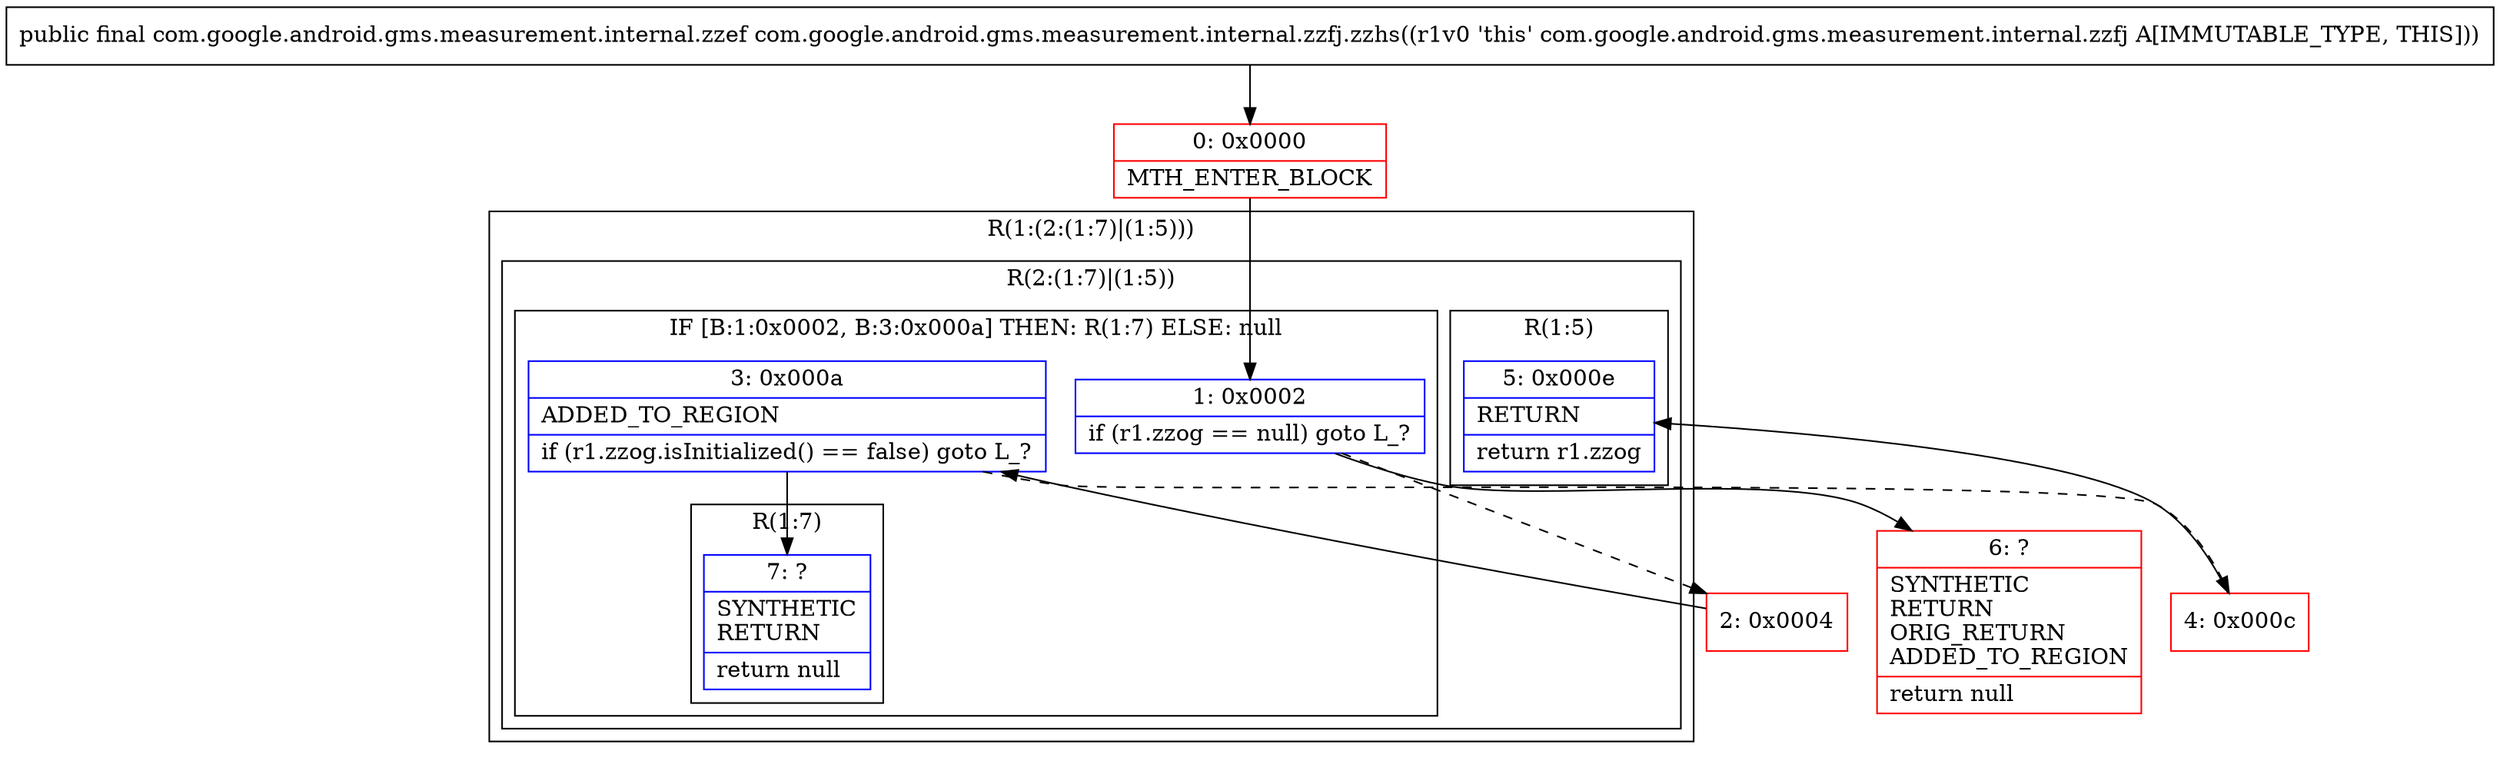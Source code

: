 digraph "CFG forcom.google.android.gms.measurement.internal.zzfj.zzhs()Lcom\/google\/android\/gms\/measurement\/internal\/zzef;" {
subgraph cluster_Region_1261187894 {
label = "R(1:(2:(1:7)|(1:5)))";
node [shape=record,color=blue];
subgraph cluster_Region_320835995 {
label = "R(2:(1:7)|(1:5))";
node [shape=record,color=blue];
subgraph cluster_IfRegion_1633623985 {
label = "IF [B:1:0x0002, B:3:0x000a] THEN: R(1:7) ELSE: null";
node [shape=record,color=blue];
Node_1 [shape=record,label="{1\:\ 0x0002|if (r1.zzog == null) goto L_?\l}"];
Node_3 [shape=record,label="{3\:\ 0x000a|ADDED_TO_REGION\l|if (r1.zzog.isInitialized() == false) goto L_?\l}"];
subgraph cluster_Region_144199326 {
label = "R(1:7)";
node [shape=record,color=blue];
Node_7 [shape=record,label="{7\:\ ?|SYNTHETIC\lRETURN\l|return null\l}"];
}
}
subgraph cluster_Region_570915128 {
label = "R(1:5)";
node [shape=record,color=blue];
Node_5 [shape=record,label="{5\:\ 0x000e|RETURN\l|return r1.zzog\l}"];
}
}
}
Node_0 [shape=record,color=red,label="{0\:\ 0x0000|MTH_ENTER_BLOCK\l}"];
Node_2 [shape=record,color=red,label="{2\:\ 0x0004}"];
Node_4 [shape=record,color=red,label="{4\:\ 0x000c}"];
Node_6 [shape=record,color=red,label="{6\:\ ?|SYNTHETIC\lRETURN\lORIG_RETURN\lADDED_TO_REGION\l|return null\l}"];
MethodNode[shape=record,label="{public final com.google.android.gms.measurement.internal.zzef com.google.android.gms.measurement.internal.zzfj.zzhs((r1v0 'this' com.google.android.gms.measurement.internal.zzfj A[IMMUTABLE_TYPE, THIS])) }"];
MethodNode -> Node_0;
Node_1 -> Node_2[style=dashed];
Node_1 -> Node_6;
Node_3 -> Node_4[style=dashed];
Node_3 -> Node_7;
Node_0 -> Node_1;
Node_2 -> Node_3;
Node_4 -> Node_5;
}

